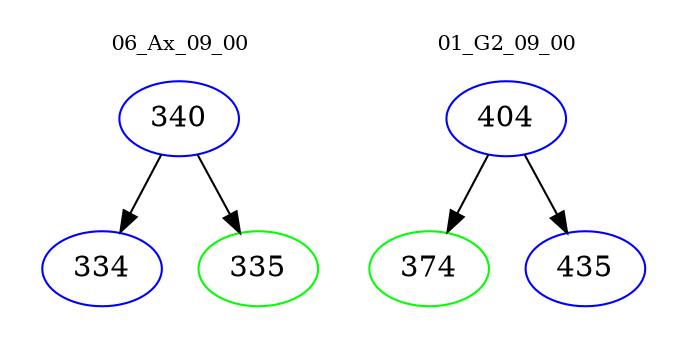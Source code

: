 digraph{
subgraph cluster_0 {
color = white
label = "06_Ax_09_00";
fontsize=10;
T0_340 [label="340", color="blue"]
T0_340 -> T0_334 [color="black"]
T0_334 [label="334", color="blue"]
T0_340 -> T0_335 [color="black"]
T0_335 [label="335", color="green"]
}
subgraph cluster_1 {
color = white
label = "01_G2_09_00";
fontsize=10;
T1_404 [label="404", color="blue"]
T1_404 -> T1_374 [color="black"]
T1_374 [label="374", color="green"]
T1_404 -> T1_435 [color="black"]
T1_435 [label="435", color="blue"]
}
}
